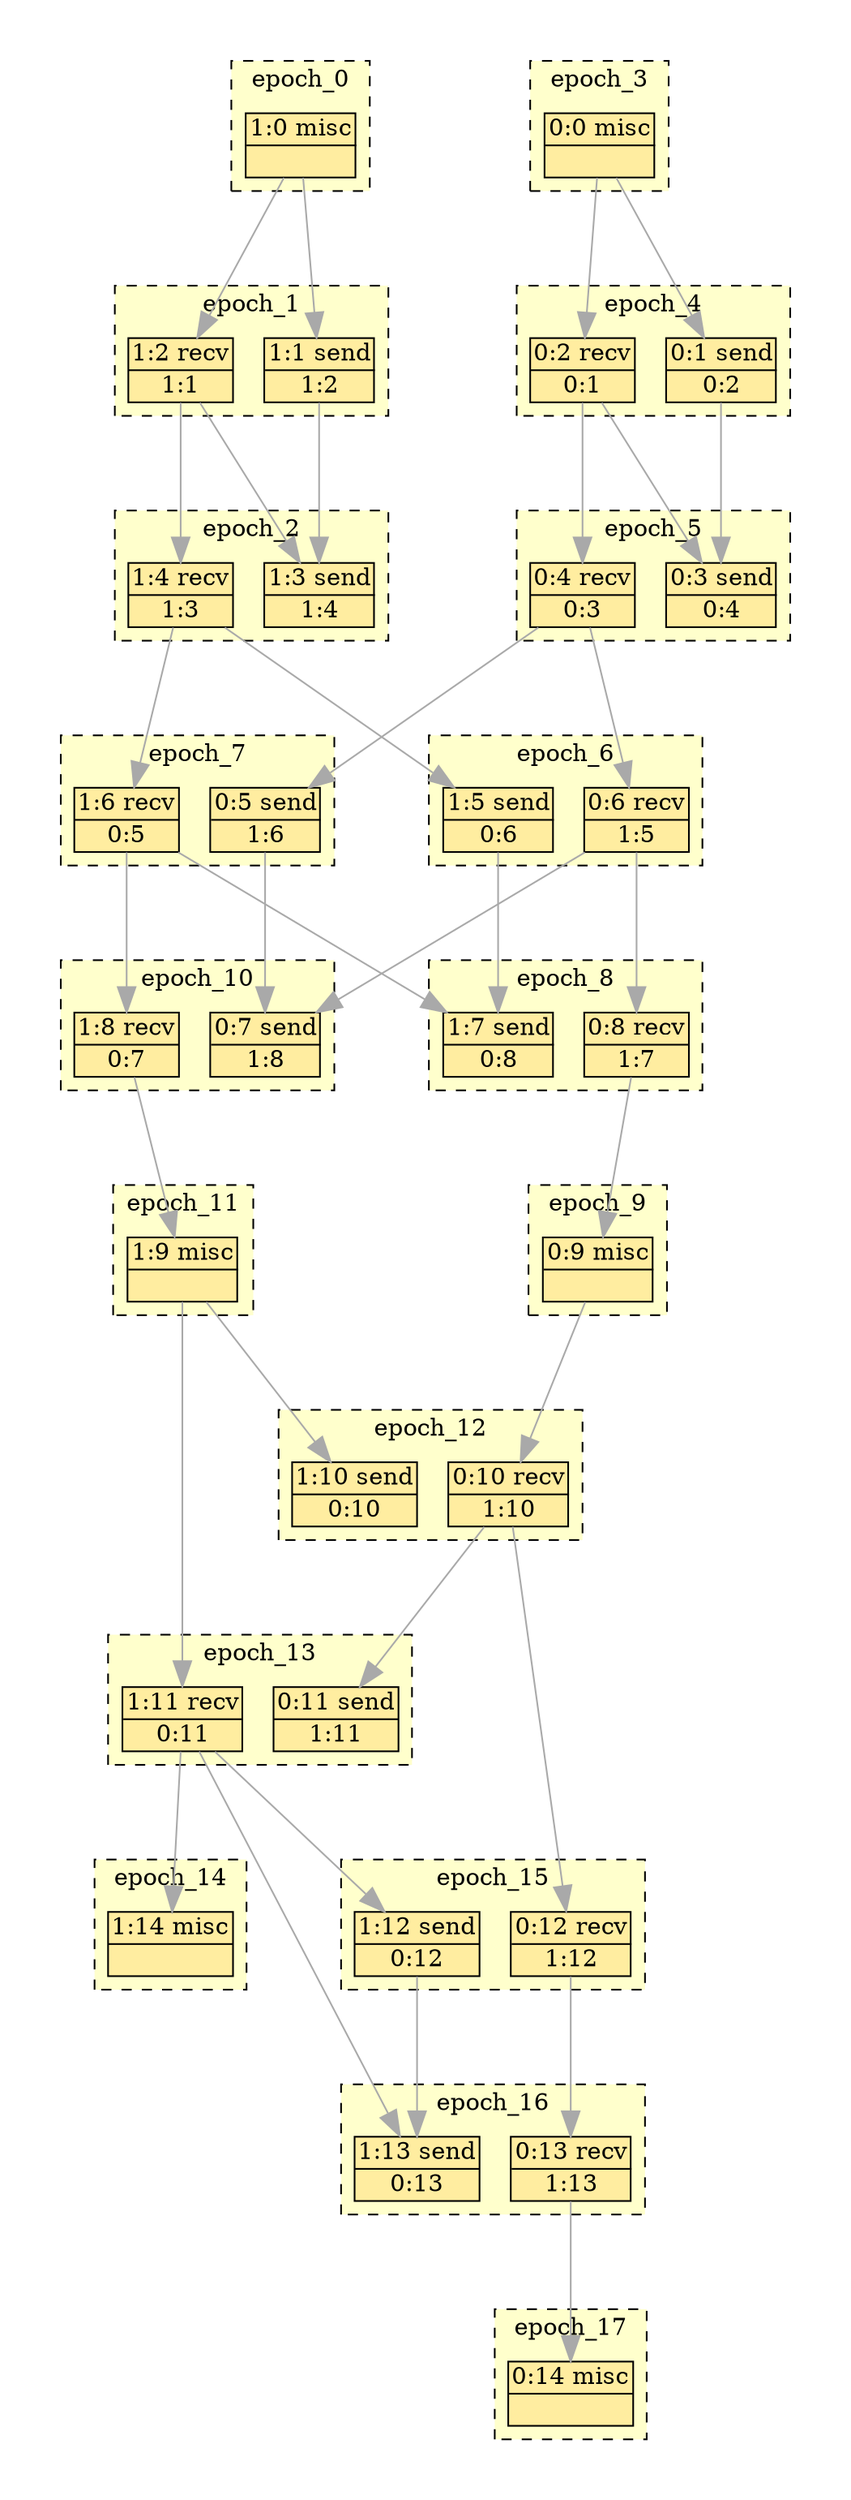 digraph{node[shape=none margin=0 style=filled colorscheme=ylorrd9 fillcolor=2];compound=true;splines=line;subgraph clusterdummy0_0{style=invis;subgraph clusterdummy0_1{style=invis;subgraph clusterdummy0_2{style=invis;subgraph cluster0{style=dashed;colorscheme=ylorrd9;bgcolor=1;edge[arrowhead=empty];label=epoch_0;15[label=<<table border="0" cellborder="0" cellspacing="0"><tr><td>1:0 misc</td></tr><hr/><tr><td> </td></tr></table>>];}}}}subgraph clusterdummy1_0{style=invis;subgraph clusterdummy1_1{style=invis;subgraph clusterdummy1_2{style=invis;subgraph cluster1{style=dashed;colorscheme=ylorrd9;bgcolor=1;edge[arrowhead=empty];label=epoch_1;16[label=<<table border="0" cellborder="0" cellspacing="0"><tr><td>1:1 send</td></tr><hr/><tr><td> 1:2 </td></tr></table>>];17[label=<<table border="0" cellborder="0" cellspacing="0"><tr><td>1:2 recv</td></tr><hr/><tr><td> 1:1 </td></tr></table>>];}}}}subgraph clusterdummy2_0{style=invis;subgraph clusterdummy2_1{style=invis;subgraph clusterdummy2_2{style=invis;subgraph cluster2{style=dashed;colorscheme=ylorrd9;bgcolor=1;edge[arrowhead=empty];label=epoch_2;18[label=<<table border="0" cellborder="0" cellspacing="0"><tr><td>1:3 send</td></tr><hr/><tr><td> 1:4 </td></tr></table>>];19[label=<<table border="0" cellborder="0" cellspacing="0"><tr><td>1:4 recv</td></tr><hr/><tr><td> 1:3 </td></tr></table>>];}}}}subgraph clusterdummy3_0{style=invis;subgraph clusterdummy3_1{style=invis;subgraph clusterdummy3_2{style=invis;subgraph cluster3{style=dashed;colorscheme=ylorrd9;bgcolor=1;edge[arrowhead=empty];label=epoch_3;0[label=<<table border="0" cellborder="0" cellspacing="0"><tr><td>0:0 misc</td></tr><hr/><tr><td> </td></tr></table>>];}}}}subgraph clusterdummy4_0{style=invis;subgraph clusterdummy4_1{style=invis;subgraph clusterdummy4_2{style=invis;subgraph cluster4{style=dashed;colorscheme=ylorrd9;bgcolor=1;edge[arrowhead=empty];label=epoch_4;1[label=<<table border="0" cellborder="0" cellspacing="0"><tr><td>0:1 send</td></tr><hr/><tr><td> 0:2 </td></tr></table>>];2[label=<<table border="0" cellborder="0" cellspacing="0"><tr><td>0:2 recv</td></tr><hr/><tr><td> 0:1 </td></tr></table>>];}}}}subgraph clusterdummy5_0{style=invis;subgraph clusterdummy5_1{style=invis;subgraph clusterdummy5_2{style=invis;subgraph cluster5{style=dashed;colorscheme=ylorrd9;bgcolor=1;edge[arrowhead=empty];label=epoch_5;3[label=<<table border="0" cellborder="0" cellspacing="0"><tr><td>0:3 send</td></tr><hr/><tr><td> 0:4 </td></tr></table>>];4[label=<<table border="0" cellborder="0" cellspacing="0"><tr><td>0:4 recv</td></tr><hr/><tr><td> 0:3 </td></tr></table>>];}}}}subgraph clusterdummy6_0{style=invis;subgraph clusterdummy6_1{style=invis;subgraph clusterdummy6_2{style=invis;subgraph cluster6{style=dashed;colorscheme=ylorrd9;bgcolor=1;edge[arrowhead=empty];label=epoch_6;6[label=<<table border="0" cellborder="0" cellspacing="0"><tr><td>0:6 recv</td></tr><hr/><tr><td> 1:5 </td></tr></table>>];20[label=<<table border="0" cellborder="0" cellspacing="0"><tr><td>1:5 send</td></tr><hr/><tr><td> 0:6 </td></tr></table>>];}}}}subgraph clusterdummy7_0{style=invis;subgraph clusterdummy7_1{style=invis;subgraph clusterdummy7_2{style=invis;subgraph cluster7{style=dashed;colorscheme=ylorrd9;bgcolor=1;edge[arrowhead=empty];label=epoch_7;5[label=<<table border="0" cellborder="0" cellspacing="0"><tr><td>0:5 send</td></tr><hr/><tr><td> 1:6 </td></tr></table>>];21[label=<<table border="0" cellborder="0" cellspacing="0"><tr><td>1:6 recv</td></tr><hr/><tr><td> 0:5 </td></tr></table>>];}}}}subgraph clusterdummy8_0{style=invis;subgraph clusterdummy8_1{style=invis;subgraph clusterdummy8_2{style=invis;subgraph cluster8{style=dashed;colorscheme=ylorrd9;bgcolor=1;edge[arrowhead=empty];label=epoch_8;8[label=<<table border="0" cellborder="0" cellspacing="0"><tr><td>0:8 recv</td></tr><hr/><tr><td> 1:7 </td></tr></table>>];22[label=<<table border="0" cellborder="0" cellspacing="0"><tr><td>1:7 send</td></tr><hr/><tr><td> 0:8 </td></tr></table>>];}}}}subgraph clusterdummy9_0{style=invis;subgraph clusterdummy9_1{style=invis;subgraph clusterdummy9_2{style=invis;subgraph cluster9{style=dashed;colorscheme=ylorrd9;bgcolor=1;edge[arrowhead=empty];label=epoch_9;9[label=<<table border="0" cellborder="0" cellspacing="0"><tr><td>0:9 misc</td></tr><hr/><tr><td> </td></tr></table>>];}}}}subgraph clusterdummy10_0{style=invis;subgraph clusterdummy10_1{style=invis;subgraph clusterdummy10_2{style=invis;subgraph cluster10{style=dashed;colorscheme=ylorrd9;bgcolor=1;edge[arrowhead=empty];label=epoch_10;7[label=<<table border="0" cellborder="0" cellspacing="0"><tr><td>0:7 send</td></tr><hr/><tr><td> 1:8 </td></tr></table>>];23[label=<<table border="0" cellborder="0" cellspacing="0"><tr><td>1:8 recv</td></tr><hr/><tr><td> 0:7 </td></tr></table>>];}}}}subgraph clusterdummy11_0{style=invis;subgraph clusterdummy11_1{style=invis;subgraph clusterdummy11_2{style=invis;subgraph cluster11{style=dashed;colorscheme=ylorrd9;bgcolor=1;edge[arrowhead=empty];label=epoch_11;24[label=<<table border="0" cellborder="0" cellspacing="0"><tr><td>1:9 misc</td></tr><hr/><tr><td> </td></tr></table>>];}}}}subgraph clusterdummy12_0{style=invis;subgraph clusterdummy12_1{style=invis;subgraph clusterdummy12_2{style=invis;subgraph cluster12{style=dashed;colorscheme=ylorrd9;bgcolor=1;edge[arrowhead=empty];label=epoch_12;10[label=<<table border="0" cellborder="0" cellspacing="0"><tr><td>0:10 recv</td></tr><hr/><tr><td> 1:10 </td></tr></table>>];25[label=<<table border="0" cellborder="0" cellspacing="0"><tr><td>1:10 send</td></tr><hr/><tr><td> 0:10 </td></tr></table>>];}}}}subgraph clusterdummy13_0{style=invis;subgraph clusterdummy13_1{style=invis;subgraph clusterdummy13_2{style=invis;subgraph cluster13{style=dashed;colorscheme=ylorrd9;bgcolor=1;edge[arrowhead=empty];label=epoch_13;11[label=<<table border="0" cellborder="0" cellspacing="0"><tr><td>0:11 send</td></tr><hr/><tr><td> 1:11 </td></tr></table>>];26[label=<<table border="0" cellborder="0" cellspacing="0"><tr><td>1:11 recv</td></tr><hr/><tr><td> 0:11 </td></tr></table>>];}}}}subgraph clusterdummy14_0{style=invis;subgraph clusterdummy14_1{style=invis;subgraph clusterdummy14_2{style=invis;subgraph cluster14{style=dashed;colorscheme=ylorrd9;bgcolor=1;edge[arrowhead=empty];label=epoch_14;29[label=<<table border="0" cellborder="0" cellspacing="0"><tr><td>1:14 misc</td></tr><hr/><tr><td> </td></tr></table>>];}}}}subgraph clusterdummy15_0{style=invis;subgraph clusterdummy15_1{style=invis;subgraph clusterdummy15_2{style=invis;subgraph cluster15{style=dashed;colorscheme=ylorrd9;bgcolor=1;edge[arrowhead=empty];label=epoch_15;12[label=<<table border="0" cellborder="0" cellspacing="0"><tr><td>0:12 recv</td></tr><hr/><tr><td> 1:12 </td></tr></table>>];27[label=<<table border="0" cellborder="0" cellspacing="0"><tr><td>1:12 send</td></tr><hr/><tr><td> 0:12 </td></tr></table>>];}}}}subgraph clusterdummy16_0{style=invis;subgraph clusterdummy16_1{style=invis;subgraph clusterdummy16_2{style=invis;subgraph cluster16{style=dashed;colorscheme=ylorrd9;bgcolor=1;edge[arrowhead=empty];label=epoch_16;13[label=<<table border="0" cellborder="0" cellspacing="0"><tr><td>0:13 recv</td></tr><hr/><tr><td> 1:13 </td></tr></table>>];28[label=<<table border="0" cellborder="0" cellspacing="0"><tr><td>1:13 send</td></tr><hr/><tr><td> 0:13 </td></tr></table>>];}}}}subgraph clusterdummy17_0{style=invis;subgraph clusterdummy17_1{style=invis;subgraph clusterdummy17_2{style=invis;subgraph cluster17{style=dashed;colorscheme=ylorrd9;bgcolor=1;edge[arrowhead=empty];label=epoch_17;14[label=<<table border="0" cellborder="0" cellspacing="0"><tr><td>0:14 misc</td></tr><hr/><tr><td> </td></tr></table>>];}}}}subgraph clusterdummy18_0{style=invis;subgraph clusterdummy18_1{style=invis;subgraph clusterdummy18_2{style=invis;subgraph cluster18{style=dashed;colorscheme=ylorrd9;bgcolor=1;edge[arrowhead=empty];label=epoch_18;}}}}subgraph{edge[color=darkgray arrowsize=1.5];0->1;0->2;2->3;1->3;2->4;4->5;4->6;6->7;5->7;6->8;8->9;9->10;10->11;10->12;12->13;13->14;15->16;15->17;17->18;16->18;17->19;19->20;19->21;21->22;20->22;21->23;23->24;24->25;24->26;26->27;27->28;26->28;26->29;}}